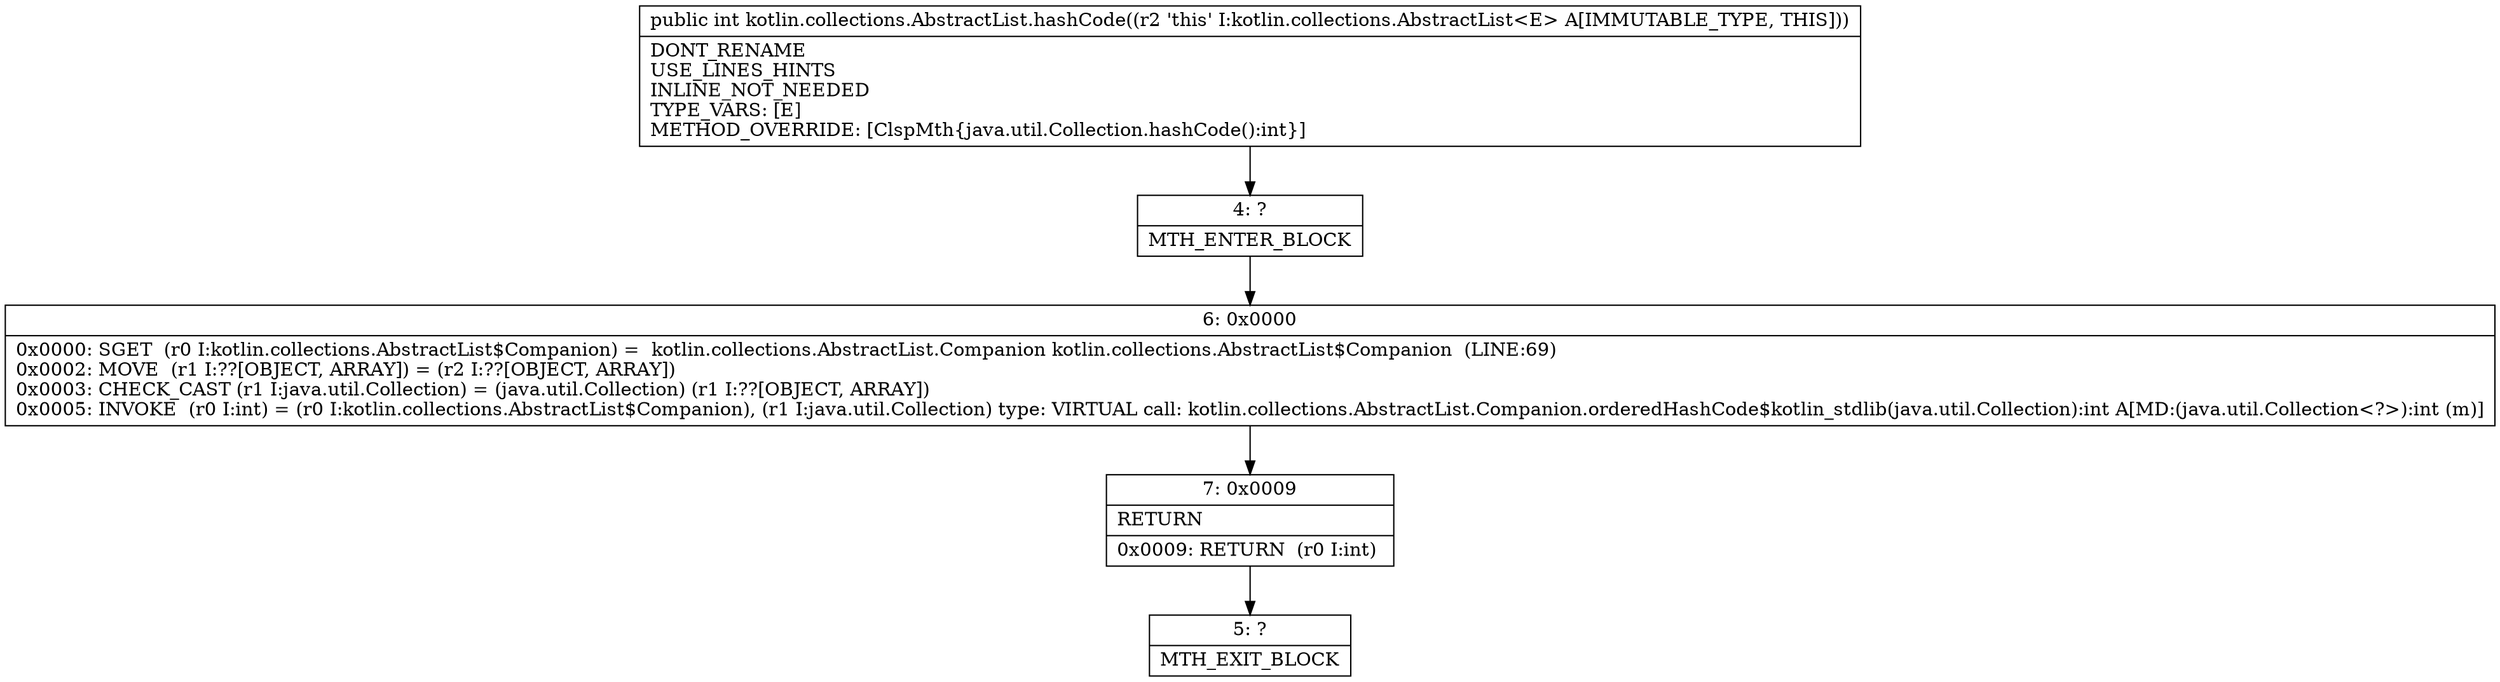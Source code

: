 digraph "CFG forkotlin.collections.AbstractList.hashCode()I" {
Node_4 [shape=record,label="{4\:\ ?|MTH_ENTER_BLOCK\l}"];
Node_6 [shape=record,label="{6\:\ 0x0000|0x0000: SGET  (r0 I:kotlin.collections.AbstractList$Companion) =  kotlin.collections.AbstractList.Companion kotlin.collections.AbstractList$Companion  (LINE:69)\l0x0002: MOVE  (r1 I:??[OBJECT, ARRAY]) = (r2 I:??[OBJECT, ARRAY]) \l0x0003: CHECK_CAST (r1 I:java.util.Collection) = (java.util.Collection) (r1 I:??[OBJECT, ARRAY]) \l0x0005: INVOKE  (r0 I:int) = (r0 I:kotlin.collections.AbstractList$Companion), (r1 I:java.util.Collection) type: VIRTUAL call: kotlin.collections.AbstractList.Companion.orderedHashCode$kotlin_stdlib(java.util.Collection):int A[MD:(java.util.Collection\<?\>):int (m)]\l}"];
Node_7 [shape=record,label="{7\:\ 0x0009|RETURN\l|0x0009: RETURN  (r0 I:int) \l}"];
Node_5 [shape=record,label="{5\:\ ?|MTH_EXIT_BLOCK\l}"];
MethodNode[shape=record,label="{public int kotlin.collections.AbstractList.hashCode((r2 'this' I:kotlin.collections.AbstractList\<E\> A[IMMUTABLE_TYPE, THIS]))  | DONT_RENAME\lUSE_LINES_HINTS\lINLINE_NOT_NEEDED\lTYPE_VARS: [E]\lMETHOD_OVERRIDE: [ClspMth\{java.util.Collection.hashCode():int\}]\l}"];
MethodNode -> Node_4;Node_4 -> Node_6;
Node_6 -> Node_7;
Node_7 -> Node_5;
}

